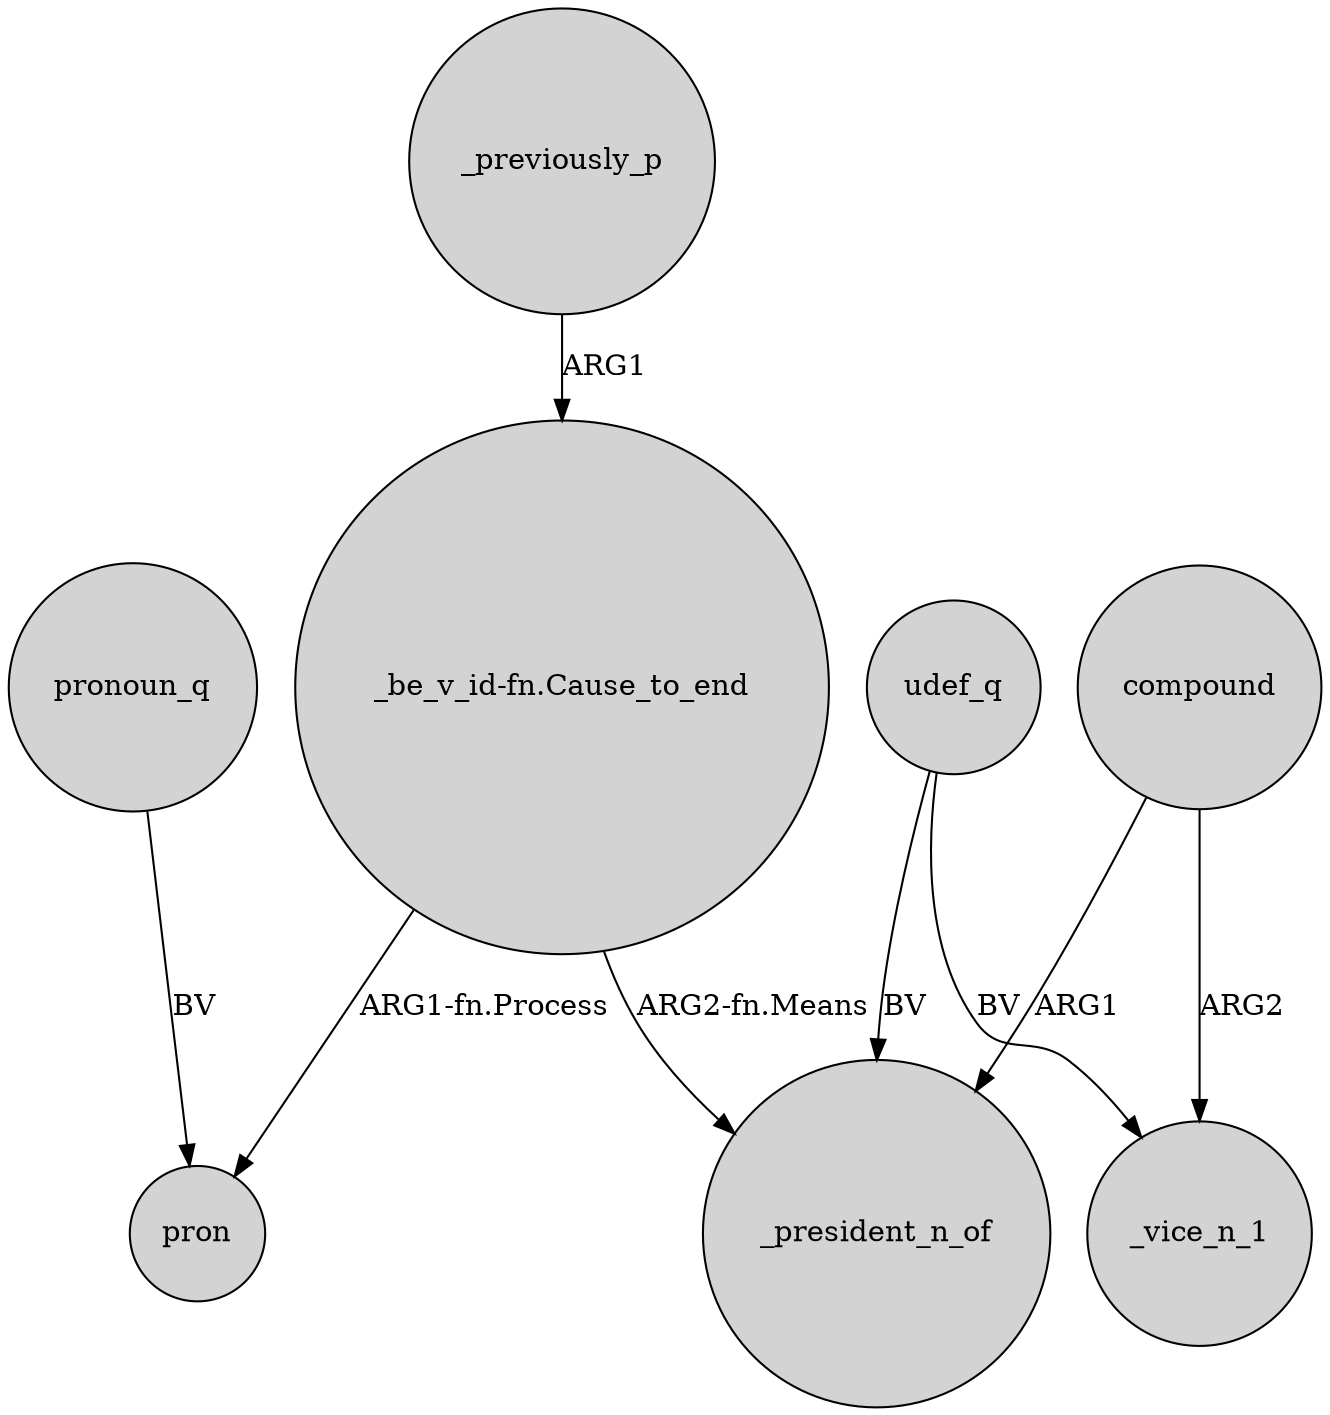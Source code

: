 digraph {
	node [shape=circle style=filled]
	pronoun_q -> pron [label=BV]
	_previously_p -> "_be_v_id-fn.Cause_to_end" [label=ARG1]
	udef_q -> _president_n_of [label=BV]
	compound -> _president_n_of [label=ARG1]
	compound -> _vice_n_1 [label=ARG2]
	"_be_v_id-fn.Cause_to_end" -> _president_n_of [label="ARG2-fn.Means"]
	"_be_v_id-fn.Cause_to_end" -> pron [label="ARG1-fn.Process"]
	udef_q -> _vice_n_1 [label=BV]
}
